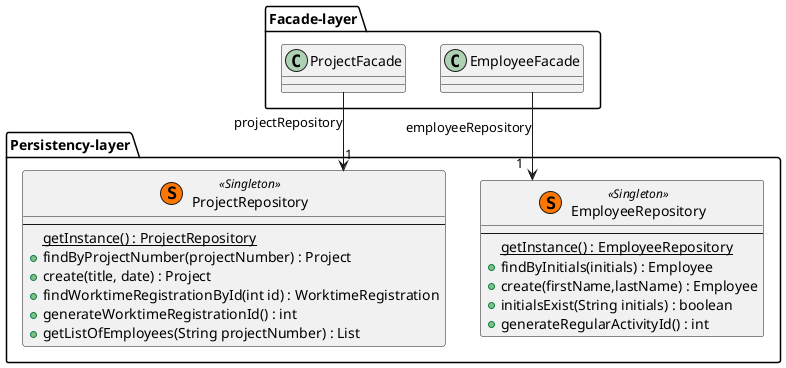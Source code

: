 @startuml persistency_to_facade_example

skinparam linetype ortho


package "Facade-layer" as FacadeLayer {

    class EmployeeFacade {
    }

    class ProjectFacade {
    }


}


package "Persistency-layer" as PersistencyLayer {
    class ProjectRepository << (S,#FF7700) Singleton >>{
        --
        {static} getInstance() : ProjectRepository
        + findByProjectNumber(projectNumber) : Project
        + create(title, date) : Project
        + findWorktimeRegistrationById(int id) : WorktimeRegistration
        + generateWorktimeRegistrationId() : int
        + getListOfEmployees(String projectNumber) : List
    }

    class EmployeeRepository << (S,#FF7700) Singleton >>{
        --
        {static} getInstance() : EmployeeRepository
        + findByInitials(initials) : Employee
        + create(firstName,lastName) : Employee
        + initialsExist(String initials) : boolean
        + generateRegularActivityId() : int
    }

}


ProjectFacade --> "1" ProjectRepository : projectRepository
EmployeeFacade --> "1" EmployeeRepository : employeeRepository

@enduml